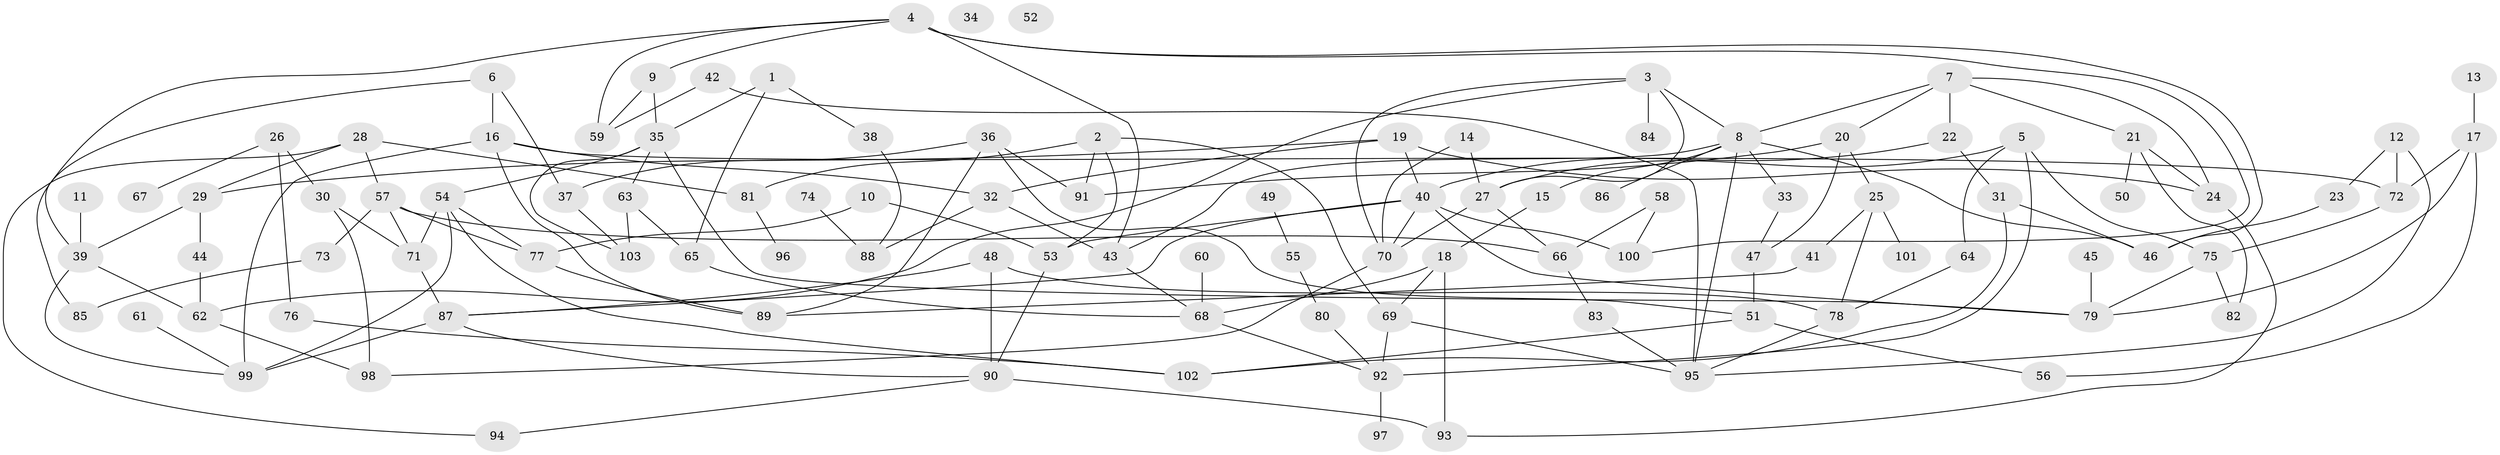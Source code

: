 // Generated by graph-tools (version 1.1) at 2025/12/03/09/25 04:12:58]
// undirected, 103 vertices, 164 edges
graph export_dot {
graph [start="1"]
  node [color=gray90,style=filled];
  1;
  2;
  3;
  4;
  5;
  6;
  7;
  8;
  9;
  10;
  11;
  12;
  13;
  14;
  15;
  16;
  17;
  18;
  19;
  20;
  21;
  22;
  23;
  24;
  25;
  26;
  27;
  28;
  29;
  30;
  31;
  32;
  33;
  34;
  35;
  36;
  37;
  38;
  39;
  40;
  41;
  42;
  43;
  44;
  45;
  46;
  47;
  48;
  49;
  50;
  51;
  52;
  53;
  54;
  55;
  56;
  57;
  58;
  59;
  60;
  61;
  62;
  63;
  64;
  65;
  66;
  67;
  68;
  69;
  70;
  71;
  72;
  73;
  74;
  75;
  76;
  77;
  78;
  79;
  80;
  81;
  82;
  83;
  84;
  85;
  86;
  87;
  88;
  89;
  90;
  91;
  92;
  93;
  94;
  95;
  96;
  97;
  98;
  99;
  100;
  101;
  102;
  103;
  1 -- 35;
  1 -- 38;
  1 -- 65;
  2 -- 53;
  2 -- 69;
  2 -- 81;
  2 -- 91;
  3 -- 8;
  3 -- 27;
  3 -- 62;
  3 -- 70;
  3 -- 84;
  4 -- 9;
  4 -- 39;
  4 -- 43;
  4 -- 46;
  4 -- 59;
  4 -- 100;
  5 -- 27;
  5 -- 64;
  5 -- 75;
  5 -- 92;
  6 -- 16;
  6 -- 37;
  6 -- 85;
  7 -- 8;
  7 -- 20;
  7 -- 21;
  7 -- 22;
  7 -- 24;
  8 -- 15;
  8 -- 33;
  8 -- 43;
  8 -- 46;
  8 -- 86;
  8 -- 95;
  9 -- 35;
  9 -- 59;
  10 -- 53;
  10 -- 77;
  11 -- 39;
  12 -- 23;
  12 -- 72;
  12 -- 95;
  13 -- 17;
  14 -- 27;
  14 -- 70;
  15 -- 18;
  16 -- 32;
  16 -- 72;
  16 -- 89;
  16 -- 99;
  17 -- 56;
  17 -- 72;
  17 -- 79;
  18 -- 68;
  18 -- 69;
  18 -- 93;
  19 -- 24;
  19 -- 29;
  19 -- 32;
  19 -- 40;
  20 -- 25;
  20 -- 47;
  20 -- 91;
  21 -- 24;
  21 -- 50;
  21 -- 82;
  22 -- 31;
  22 -- 40;
  23 -- 46;
  24 -- 93;
  25 -- 41;
  25 -- 78;
  25 -- 101;
  26 -- 30;
  26 -- 67;
  26 -- 76;
  27 -- 66;
  27 -- 70;
  28 -- 29;
  28 -- 57;
  28 -- 81;
  28 -- 94;
  29 -- 39;
  29 -- 44;
  30 -- 71;
  30 -- 98;
  31 -- 46;
  31 -- 102;
  32 -- 43;
  32 -- 88;
  33 -- 47;
  35 -- 54;
  35 -- 63;
  35 -- 79;
  35 -- 103;
  36 -- 37;
  36 -- 51;
  36 -- 89;
  36 -- 91;
  37 -- 103;
  38 -- 88;
  39 -- 62;
  39 -- 99;
  40 -- 53;
  40 -- 70;
  40 -- 79;
  40 -- 87;
  40 -- 100;
  41 -- 89;
  42 -- 59;
  42 -- 95;
  43 -- 68;
  44 -- 62;
  45 -- 79;
  47 -- 51;
  48 -- 78;
  48 -- 87;
  48 -- 90;
  49 -- 55;
  51 -- 56;
  51 -- 102;
  53 -- 90;
  54 -- 71;
  54 -- 77;
  54 -- 99;
  54 -- 102;
  55 -- 80;
  57 -- 66;
  57 -- 71;
  57 -- 73;
  57 -- 77;
  58 -- 66;
  58 -- 100;
  60 -- 68;
  61 -- 99;
  62 -- 98;
  63 -- 65;
  63 -- 103;
  64 -- 78;
  65 -- 68;
  66 -- 83;
  68 -- 92;
  69 -- 92;
  69 -- 95;
  70 -- 98;
  71 -- 87;
  72 -- 75;
  73 -- 85;
  74 -- 88;
  75 -- 79;
  75 -- 82;
  76 -- 102;
  77 -- 89;
  78 -- 95;
  80 -- 92;
  81 -- 96;
  83 -- 95;
  87 -- 90;
  87 -- 99;
  90 -- 93;
  90 -- 94;
  92 -- 97;
}
